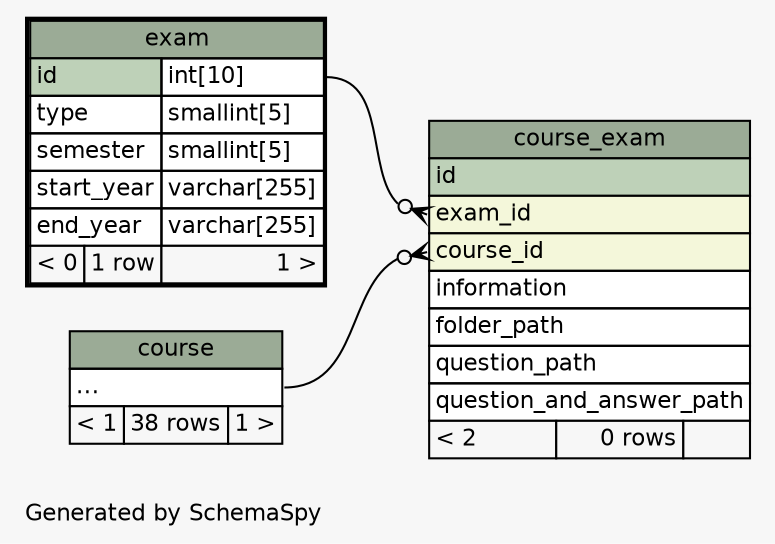 // dot 2.44.1 on Linux 5.5.13-arch2-1
// SchemaSpy rev 590
digraph "twoDegreesRelationshipsDiagram" {
  graph [
    rankdir="RL"
    bgcolor="#f7f7f7"
    label="\nGenerated by SchemaSpy"
    labeljust="l"
    nodesep="0.18"
    ranksep="0.46"
    fontname="Helvetica"
    fontsize="11"
  ];
  node [
    fontname="Helvetica"
    fontsize="11"
    shape="plaintext"
  ];
  edge [
    arrowsize="0.8"
  ];
  "course_exam":"course_id":w -> "course":"elipses":e [arrowhead=none dir=back arrowtail=crowodot];
  "course_exam":"exam_id":w -> "exam":"id.type":e [arrowhead=none dir=back arrowtail=crowodot];
  "course" [
    label=<
    <TABLE BORDER="0" CELLBORDER="1" CELLSPACING="0" BGCOLOR="#ffffff">
      <TR><TD COLSPAN="3" BGCOLOR="#9bab96" ALIGN="CENTER">course</TD></TR>
      <TR><TD PORT="elipses" COLSPAN="3" ALIGN="LEFT">...</TD></TR>
      <TR><TD ALIGN="LEFT" BGCOLOR="#f7f7f7">&lt; 1</TD><TD ALIGN="RIGHT" BGCOLOR="#f7f7f7">38 rows</TD><TD ALIGN="RIGHT" BGCOLOR="#f7f7f7">1 &gt;</TD></TR>
    </TABLE>>
    URL="course.html"
    tooltip="course"
  ];
  "course_exam" [
    label=<
    <TABLE BORDER="0" CELLBORDER="1" CELLSPACING="0" BGCOLOR="#ffffff">
      <TR><TD COLSPAN="3" BGCOLOR="#9bab96" ALIGN="CENTER">course_exam</TD></TR>
      <TR><TD PORT="id" COLSPAN="3" BGCOLOR="#bed1b8" ALIGN="LEFT">id</TD></TR>
      <TR><TD PORT="exam_id" COLSPAN="3" BGCOLOR="#f4f7da" ALIGN="LEFT">exam_id</TD></TR>
      <TR><TD PORT="course_id" COLSPAN="3" BGCOLOR="#f4f7da" ALIGN="LEFT">course_id</TD></TR>
      <TR><TD PORT="information" COLSPAN="3" ALIGN="LEFT">information</TD></TR>
      <TR><TD PORT="folder_path" COLSPAN="3" ALIGN="LEFT">folder_path</TD></TR>
      <TR><TD PORT="question_path" COLSPAN="3" ALIGN="LEFT">question_path</TD></TR>
      <TR><TD PORT="question_and_answer_path" COLSPAN="3" ALIGN="LEFT">question_and_answer_path</TD></TR>
      <TR><TD ALIGN="LEFT" BGCOLOR="#f7f7f7">&lt; 2</TD><TD ALIGN="RIGHT" BGCOLOR="#f7f7f7">0 rows</TD><TD ALIGN="RIGHT" BGCOLOR="#f7f7f7">  </TD></TR>
    </TABLE>>
    URL="course_exam.html"
    tooltip="course_exam"
  ];
  "exam" [
    label=<
    <TABLE BORDER="2" CELLBORDER="1" CELLSPACING="0" BGCOLOR="#ffffff">
      <TR><TD COLSPAN="3" BGCOLOR="#9bab96" ALIGN="CENTER">exam</TD></TR>
      <TR><TD PORT="id" COLSPAN="2" BGCOLOR="#bed1b8" ALIGN="LEFT">id</TD><TD PORT="id.type" ALIGN="LEFT">int[10]</TD></TR>
      <TR><TD PORT="type" COLSPAN="2" ALIGN="LEFT">type</TD><TD PORT="type.type" ALIGN="LEFT">smallint[5]</TD></TR>
      <TR><TD PORT="semester" COLSPAN="2" ALIGN="LEFT">semester</TD><TD PORT="semester.type" ALIGN="LEFT">smallint[5]</TD></TR>
      <TR><TD PORT="start_year" COLSPAN="2" ALIGN="LEFT">start_year</TD><TD PORT="start_year.type" ALIGN="LEFT">varchar[255]</TD></TR>
      <TR><TD PORT="end_year" COLSPAN="2" ALIGN="LEFT">end_year</TD><TD PORT="end_year.type" ALIGN="LEFT">varchar[255]</TD></TR>
      <TR><TD ALIGN="LEFT" BGCOLOR="#f7f7f7">&lt; 0</TD><TD ALIGN="RIGHT" BGCOLOR="#f7f7f7">1 row</TD><TD ALIGN="RIGHT" BGCOLOR="#f7f7f7">1 &gt;</TD></TR>
    </TABLE>>
    URL="exam.html"
    tooltip="exam"
  ];
}
